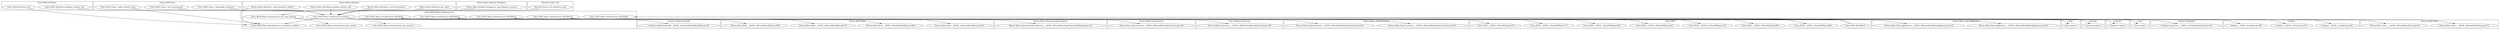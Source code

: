 digraph {
graph [overlap=false]
subgraph cluster_Catalyst_Dispatcher {
	label="Catalyst::Dispatcher";
	"Catalyst::Dispatcher::__ANON__[Catalyst/Dispatcher.pm:41]";
}
subgraph cluster_Catalyst {
	label="Catalyst";
	"Catalyst::__ANON__[Catalyst.pm:44]";
	"Catalyst::__ANON__[Catalyst.pm:43]";
	"Catalyst::__ANON__[Catalyst.pm:48]";
}
subgraph cluster_Moose_Meta_Class {
	label="Moose::Meta::Class";
	"Moose::Meta::Class::__ANON__[Moose/Meta/Class.pm:37]";
	"Moose::Meta::Class::__ANON__[Moose/Meta/Class.pm:43]";
}
subgraph cluster_Catalyst_Model_KiokuDB {
	label="Catalyst::Model::KiokuDB";
	"Catalyst::Model::KiokuDB::__ANON__[Catalyst/Model/KiokuDB.pm:76]";
}
subgraph cluster_warnings {
	label="warnings";
	"warnings::import";
}
subgraph cluster_Moose_Meta_Role {
	label="Moose::Meta::Role";
	"Moose::Meta::Role::__ANON__[Moose/Meta/Role.pm:91]";
	"Moose::Meta::Role::__ANON__[Moose/Meta/Role.pm:308]";
	"Moose::Meta::Role::__ANON__[Moose/Meta/Role.pm:354]";
	"Moose::Meta::Role::__ANON__[Moose/Meta/Role.pm:400]";
}
subgraph cluster_MooseX_Traits_Util {
	label="MooseX::Traits::Util";
	"MooseX::Traits::Util::transform_trait";
}
subgraph cluster_Class_MOP_Class {
	label="Class::MOP::Class";
	"Class::MOP::Class::_immutable_metaclass";
	"Class::MOP::Class::_eval_environment";
	"Class::MOP::Class::_inline_default_value";
}
subgraph cluster_Class_MOP_Mixin_AttributeCore {
	label="Class::MOP::Mixin::AttributeCore";
	"Class::MOP::Mixin::AttributeCore::default";
	"Class::MOP::Mixin::AttributeCore::BEGIN@14";
	"Class::MOP::Mixin::AttributeCore::BEGIN@10";
	"Class::MOP::Mixin::AttributeCore::has_accessor";
	"Class::MOP::Mixin::AttributeCore::BEGIN@12";
	"Class::MOP::Mixin::AttributeCore::BEGIN@2";
	"Class::MOP::Mixin::AttributeCore::BEGIN@9";
	"Class::MOP::Mixin::AttributeCore::has_read_method";
	"Class::MOP::Mixin::AttributeCore::has_reader";
	"Class::MOP::Mixin::AttributeCore::is_default_a_coderef";
}
subgraph cluster_Moose_Meta_TypeConstraint_Registry {
	label="Moose::Meta::TypeConstraint::Registry";
	"Moose::Meta::TypeConstraint::Registry::__ANON__[Moose/Meta/TypeConstraint/Registry.pm:27]";
}
subgraph cluster_base {
	label="base";
	"base::import";
}
subgraph cluster_Exporter {
	label="Exporter";
	"Exporter::import";
}
subgraph cluster_Moose_Meta_Attribute {
	label="Moose::Meta::Attribute";
	"Moose::Meta::Attribute::_eval_environment";
	"Moose::Meta::Attribute::_inline_generate_default";
	"Moose::Meta::Attribute::initialize_instance_slot";
	"Moose::Meta::Attribute::get_value";
}
subgraph cluster_Moose_Meta_TypeCoercion {
	label="Moose::Meta::TypeCoercion";
	"Moose::Meta::TypeCoercion::__ANON__[Moose/Meta/TypeCoercion.pm:19]";
}
subgraph cluster_Text_Tradition_Directory {
	label="Text::Tradition::Directory";
	"Text::Tradition::Directory::__ANON__[lib/Text/Tradition/Directory.pm:168]";
}
subgraph cluster_Class_MOP_Attribute {
	label="Class::MOP::Attribute";
	"Class::MOP::Attribute::initialize_instance_slot";
	"Class::MOP::Attribute::new";
}
subgraph cluster_Moose_Meta_TypeConstraint {
	label="Moose::Meta::TypeConstraint";
	"Moose::Meta::TypeConstraint::__ANON__[Moose/Meta/TypeConstraint.pm:101]";
	"Moose::Meta::TypeConstraint::__ANON__[Moose/Meta/TypeConstraint.pm:42]";
}
subgraph cluster_strict {
	label="strict";
	"strict::import";
}
subgraph cluster_Class_MOP {
	label="Class::MOP";
	"Class::MOP::__ANON__[Class/MOP.pm:177]";
	"Class::MOP::__ANON__[Class/MOP.pm:478]";
	"Class::MOP::BEGIN@23";
	"Class::MOP::__ANON__[Class/MOP.pm:269]";
	"Class::MOP::__ANON__[Class/MOP.pm:132]";
	"Class::MOP::__ANON__[Class/MOP.pm:222]";
	"Class::MOP::__ANON__[Class/MOP.pm:249]";
	"Class::MOP::__ANON__[Class/MOP.pm:286]";
}
subgraph cluster_Moose_Meta_Method_Delegation {
	label="Moose::Meta::Method::Delegation";
	"Moose::Meta::Method::Delegation::_get_delegate_accessor";
}
subgraph cluster_Moose_Meta_Role_Application {
	label="Moose::Meta::Role::Application";
	"Moose::Meta::Role::Application::__ANON__[Moose/Meta/Role/Application.pm:16]";
	"Moose::Meta::Role::Application::__ANON__[Moose/Meta/Role/Application.pm:23]";
}
"Class::MOP::Mixin::AttributeCore::default" -> "Moose::Meta::Role::__ANON__[Moose/Meta/Role.pm:354]";
"Class::MOP::Mixin::AttributeCore::default" -> "Moose::Meta::Role::__ANON__[Moose/Meta/Role.pm:308]";
"Class::MOP::Mixin::AttributeCore::default" -> "Text::Tradition::Directory::__ANON__[lib/Text/Tradition/Directory.pm:168]";
"Class::MOP::Mixin::AttributeCore::default" -> "Catalyst::Dispatcher::__ANON__[Catalyst/Dispatcher.pm:41]";
"Moose::Meta::Attribute::_eval_environment" -> "Class::MOP::Mixin::AttributeCore::default";
"Moose::Meta::Attribute::initialize_instance_slot" -> "Class::MOP::Mixin::AttributeCore::default";
"Class::MOP::Attribute::initialize_instance_slot" -> "Class::MOP::Mixin::AttributeCore::default";
"Class::MOP::Class::_immutable_metaclass" -> "Class::MOP::Mixin::AttributeCore::default";
"MooseX::Traits::Util::transform_trait" -> "Class::MOP::Mixin::AttributeCore::default";
"Class::MOP::Class::_eval_environment" -> "Class::MOP::Mixin::AttributeCore::default";
"Moose::Meta::Attribute::get_value" -> "Class::MOP::Mixin::AttributeCore::default";
"Class::MOP::Mixin::AttributeCore::has_read_method" -> "Class::MOP::Mixin::AttributeCore::has_reader";
"Class::MOP::Mixin::AttributeCore::default" -> "Moose::Meta::Role::Application::__ANON__[Moose/Meta/Role/Application.pm:23]";
"Class::MOP::Mixin::AttributeCore::default" -> "Class::MOP::__ANON__[Class/MOP.pm:286]";
"Moose::Meta::Attribute::_inline_generate_default" -> "Class::MOP::Mixin::AttributeCore::is_default_a_coderef";
"Class::MOP::Mixin::AttributeCore::default" -> "Class::MOP::Mixin::AttributeCore::is_default_a_coderef";
"Class::MOP::Attribute::new" -> "Class::MOP::Mixin::AttributeCore::is_default_a_coderef";
"Class::MOP::Class::_inline_default_value" -> "Class::MOP::Mixin::AttributeCore::is_default_a_coderef";
"Class::MOP::BEGIN@23" -> "Class::MOP::Mixin::AttributeCore::BEGIN@10";
"Class::MOP::Mixin::AttributeCore::default" -> "Class::MOP::__ANON__[Class/MOP.pm:249]";
"Class::MOP::Mixin::AttributeCore::BEGIN@9" -> "strict::import";
"Class::MOP::Mixin::AttributeCore::default" -> "Moose::Meta::Class::__ANON__[Moose/Meta/Class.pm:43]";
"Class::MOP::Mixin::AttributeCore::default" -> "Moose::Meta::TypeConstraint::__ANON__[Moose/Meta/TypeConstraint.pm:42]";
"Class::MOP::Mixin::AttributeCore::default" -> "Catalyst::__ANON__[Catalyst.pm:48]";
"Class::MOP::Mixin::AttributeCore::default" -> "Catalyst::Model::KiokuDB::__ANON__[Catalyst/Model/KiokuDB.pm:76]";
"Class::MOP::Mixin::AttributeCore::default" -> "Moose::Meta::TypeConstraint::__ANON__[Moose/Meta/TypeConstraint.pm:101]";
"Class::MOP::Mixin::AttributeCore::BEGIN@12" -> "Exporter::import";
"Class::MOP::Mixin::AttributeCore::default" -> "Moose::Meta::Role::Application::__ANON__[Moose/Meta/Role/Application.pm:16]";
"Class::MOP::Mixin::AttributeCore::BEGIN@14" -> "base::import";
"Class::MOP::Mixin::AttributeCore::default" -> "Moose::Meta::Class::__ANON__[Moose/Meta/Class.pm:37]";
"Class::MOP::Mixin::AttributeCore::BEGIN@10" -> "warnings::import";
"Class::MOP::BEGIN@23" -> "Class::MOP::Mixin::AttributeCore::BEGIN@14";
"Class::MOP::Mixin::AttributeCore::default" -> "Catalyst::__ANON__[Catalyst.pm:43]";
"Class::MOP::BEGIN@23" -> "Class::MOP::Mixin::AttributeCore::BEGIN@9";
"Class::MOP::Mixin::AttributeCore::default" -> "Class::MOP::__ANON__[Class/MOP.pm:478]";
"Class::MOP::Mixin::AttributeCore::default" -> "Catalyst::__ANON__[Catalyst.pm:44]";
"Class::MOP::BEGIN@23" -> "Class::MOP::Mixin::AttributeCore::BEGIN@12";
"Class::MOP::Mixin::AttributeCore::default" -> "Class::MOP::__ANON__[Class/MOP.pm:132]";
"Class::MOP::Mixin::AttributeCore::has_read_method" -> "Class::MOP::Mixin::AttributeCore::has_accessor";
"Class::MOP::Mixin::AttributeCore::default" -> "Moose::Meta::Role::__ANON__[Moose/Meta/Role.pm:400]";
"Class::MOP::Mixin::AttributeCore::default" -> "Moose::Meta::Role::__ANON__[Moose/Meta/Role.pm:91]";
"Class::MOP::Mixin::AttributeCore::default" -> "Class::MOP::__ANON__[Class/MOP.pm:222]";
"Class::MOP::BEGIN@23" -> "Class::MOP::Mixin::AttributeCore::BEGIN@2";
"Class::MOP::Mixin::AttributeCore::default" -> "Class::MOP::__ANON__[Class/MOP.pm:269]";
"Class::MOP::Mixin::AttributeCore::default" -> "Moose::Meta::TypeCoercion::__ANON__[Moose/Meta/TypeCoercion.pm:19]";
"Moose::Meta::Method::Delegation::_get_delegate_accessor" -> "Class::MOP::Mixin::AttributeCore::has_read_method";
"Class::MOP::Mixin::AttributeCore::default" -> "Class::MOP::__ANON__[Class/MOP.pm:177]";
"Class::MOP::Mixin::AttributeCore::default" -> "Moose::Meta::TypeConstraint::Registry::__ANON__[Moose/Meta/TypeConstraint/Registry.pm:27]";
}

